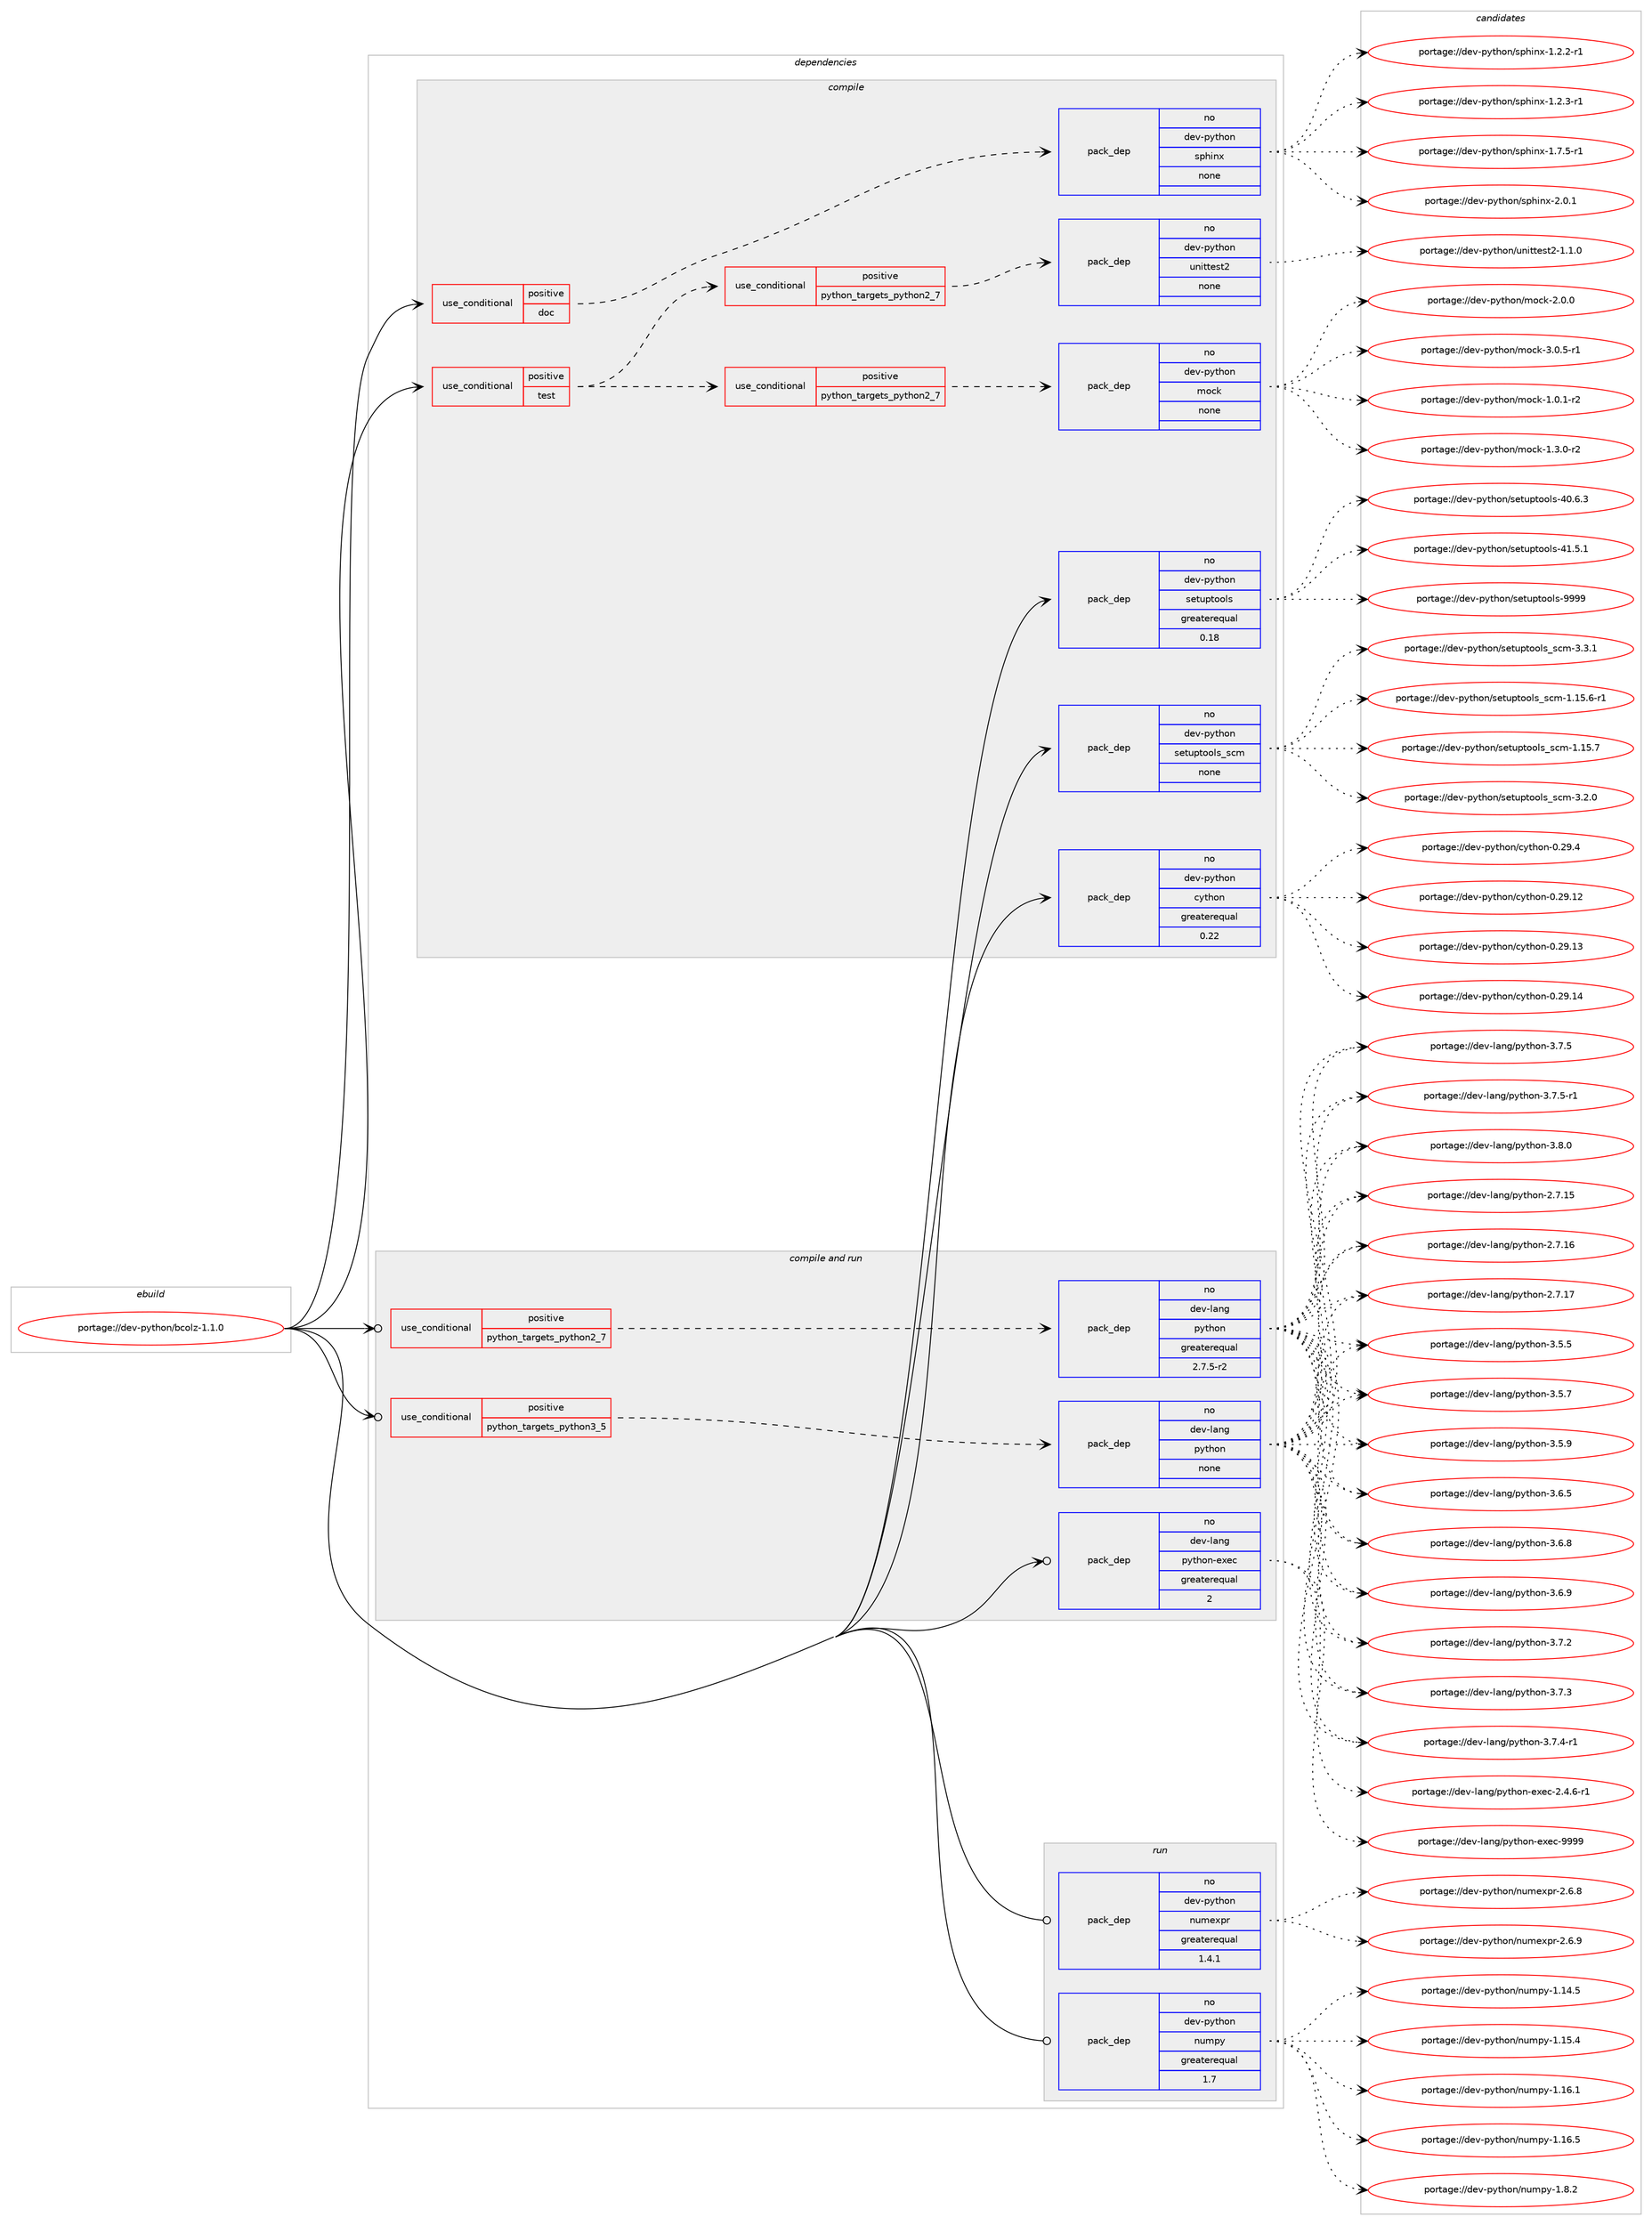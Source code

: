 digraph prolog {

# *************
# Graph options
# *************

newrank=true;
concentrate=true;
compound=true;
graph [rankdir=LR,fontname=Helvetica,fontsize=10,ranksep=1.5];#, ranksep=2.5, nodesep=0.2];
edge  [arrowhead=vee];
node  [fontname=Helvetica,fontsize=10];

# **********
# The ebuild
# **********

subgraph cluster_leftcol {
color=gray;
rank=same;
label=<<i>ebuild</i>>;
id [label="portage://dev-python/bcolz-1.1.0", color=red, width=4, href="../dev-python/bcolz-1.1.0.svg"];
}

# ****************
# The dependencies
# ****************

subgraph cluster_midcol {
color=gray;
label=<<i>dependencies</i>>;
subgraph cluster_compile {
fillcolor="#eeeeee";
style=filled;
label=<<i>compile</i>>;
subgraph cond26086 {
dependency131475 [label=<<TABLE BORDER="0" CELLBORDER="1" CELLSPACING="0" CELLPADDING="4"><TR><TD ROWSPAN="3" CELLPADDING="10">use_conditional</TD></TR><TR><TD>positive</TD></TR><TR><TD>doc</TD></TR></TABLE>>, shape=none, color=red];
subgraph pack102084 {
dependency131476 [label=<<TABLE BORDER="0" CELLBORDER="1" CELLSPACING="0" CELLPADDING="4" WIDTH="220"><TR><TD ROWSPAN="6" CELLPADDING="30">pack_dep</TD></TR><TR><TD WIDTH="110">no</TD></TR><TR><TD>dev-python</TD></TR><TR><TD>sphinx</TD></TR><TR><TD>none</TD></TR><TR><TD></TD></TR></TABLE>>, shape=none, color=blue];
}
dependency131475:e -> dependency131476:w [weight=20,style="dashed",arrowhead="vee"];
}
id:e -> dependency131475:w [weight=20,style="solid",arrowhead="vee"];
subgraph cond26087 {
dependency131477 [label=<<TABLE BORDER="0" CELLBORDER="1" CELLSPACING="0" CELLPADDING="4"><TR><TD ROWSPAN="3" CELLPADDING="10">use_conditional</TD></TR><TR><TD>positive</TD></TR><TR><TD>test</TD></TR></TABLE>>, shape=none, color=red];
subgraph cond26088 {
dependency131478 [label=<<TABLE BORDER="0" CELLBORDER="1" CELLSPACING="0" CELLPADDING="4"><TR><TD ROWSPAN="3" CELLPADDING="10">use_conditional</TD></TR><TR><TD>positive</TD></TR><TR><TD>python_targets_python2_7</TD></TR></TABLE>>, shape=none, color=red];
subgraph pack102085 {
dependency131479 [label=<<TABLE BORDER="0" CELLBORDER="1" CELLSPACING="0" CELLPADDING="4" WIDTH="220"><TR><TD ROWSPAN="6" CELLPADDING="30">pack_dep</TD></TR><TR><TD WIDTH="110">no</TD></TR><TR><TD>dev-python</TD></TR><TR><TD>mock</TD></TR><TR><TD>none</TD></TR><TR><TD></TD></TR></TABLE>>, shape=none, color=blue];
}
dependency131478:e -> dependency131479:w [weight=20,style="dashed",arrowhead="vee"];
}
dependency131477:e -> dependency131478:w [weight=20,style="dashed",arrowhead="vee"];
subgraph cond26089 {
dependency131480 [label=<<TABLE BORDER="0" CELLBORDER="1" CELLSPACING="0" CELLPADDING="4"><TR><TD ROWSPAN="3" CELLPADDING="10">use_conditional</TD></TR><TR><TD>positive</TD></TR><TR><TD>python_targets_python2_7</TD></TR></TABLE>>, shape=none, color=red];
subgraph pack102086 {
dependency131481 [label=<<TABLE BORDER="0" CELLBORDER="1" CELLSPACING="0" CELLPADDING="4" WIDTH="220"><TR><TD ROWSPAN="6" CELLPADDING="30">pack_dep</TD></TR><TR><TD WIDTH="110">no</TD></TR><TR><TD>dev-python</TD></TR><TR><TD>unittest2</TD></TR><TR><TD>none</TD></TR><TR><TD></TD></TR></TABLE>>, shape=none, color=blue];
}
dependency131480:e -> dependency131481:w [weight=20,style="dashed",arrowhead="vee"];
}
dependency131477:e -> dependency131480:w [weight=20,style="dashed",arrowhead="vee"];
}
id:e -> dependency131477:w [weight=20,style="solid",arrowhead="vee"];
subgraph pack102087 {
dependency131482 [label=<<TABLE BORDER="0" CELLBORDER="1" CELLSPACING="0" CELLPADDING="4" WIDTH="220"><TR><TD ROWSPAN="6" CELLPADDING="30">pack_dep</TD></TR><TR><TD WIDTH="110">no</TD></TR><TR><TD>dev-python</TD></TR><TR><TD>cython</TD></TR><TR><TD>greaterequal</TD></TR><TR><TD>0.22</TD></TR></TABLE>>, shape=none, color=blue];
}
id:e -> dependency131482:w [weight=20,style="solid",arrowhead="vee"];
subgraph pack102088 {
dependency131483 [label=<<TABLE BORDER="0" CELLBORDER="1" CELLSPACING="0" CELLPADDING="4" WIDTH="220"><TR><TD ROWSPAN="6" CELLPADDING="30">pack_dep</TD></TR><TR><TD WIDTH="110">no</TD></TR><TR><TD>dev-python</TD></TR><TR><TD>setuptools</TD></TR><TR><TD>greaterequal</TD></TR><TR><TD>0.18</TD></TR></TABLE>>, shape=none, color=blue];
}
id:e -> dependency131483:w [weight=20,style="solid",arrowhead="vee"];
subgraph pack102089 {
dependency131484 [label=<<TABLE BORDER="0" CELLBORDER="1" CELLSPACING="0" CELLPADDING="4" WIDTH="220"><TR><TD ROWSPAN="6" CELLPADDING="30">pack_dep</TD></TR><TR><TD WIDTH="110">no</TD></TR><TR><TD>dev-python</TD></TR><TR><TD>setuptools_scm</TD></TR><TR><TD>none</TD></TR><TR><TD></TD></TR></TABLE>>, shape=none, color=blue];
}
id:e -> dependency131484:w [weight=20,style="solid",arrowhead="vee"];
}
subgraph cluster_compileandrun {
fillcolor="#eeeeee";
style=filled;
label=<<i>compile and run</i>>;
subgraph cond26090 {
dependency131485 [label=<<TABLE BORDER="0" CELLBORDER="1" CELLSPACING="0" CELLPADDING="4"><TR><TD ROWSPAN="3" CELLPADDING="10">use_conditional</TD></TR><TR><TD>positive</TD></TR><TR><TD>python_targets_python2_7</TD></TR></TABLE>>, shape=none, color=red];
subgraph pack102090 {
dependency131486 [label=<<TABLE BORDER="0" CELLBORDER="1" CELLSPACING="0" CELLPADDING="4" WIDTH="220"><TR><TD ROWSPAN="6" CELLPADDING="30">pack_dep</TD></TR><TR><TD WIDTH="110">no</TD></TR><TR><TD>dev-lang</TD></TR><TR><TD>python</TD></TR><TR><TD>greaterequal</TD></TR><TR><TD>2.7.5-r2</TD></TR></TABLE>>, shape=none, color=blue];
}
dependency131485:e -> dependency131486:w [weight=20,style="dashed",arrowhead="vee"];
}
id:e -> dependency131485:w [weight=20,style="solid",arrowhead="odotvee"];
subgraph cond26091 {
dependency131487 [label=<<TABLE BORDER="0" CELLBORDER="1" CELLSPACING="0" CELLPADDING="4"><TR><TD ROWSPAN="3" CELLPADDING="10">use_conditional</TD></TR><TR><TD>positive</TD></TR><TR><TD>python_targets_python3_5</TD></TR></TABLE>>, shape=none, color=red];
subgraph pack102091 {
dependency131488 [label=<<TABLE BORDER="0" CELLBORDER="1" CELLSPACING="0" CELLPADDING="4" WIDTH="220"><TR><TD ROWSPAN="6" CELLPADDING="30">pack_dep</TD></TR><TR><TD WIDTH="110">no</TD></TR><TR><TD>dev-lang</TD></TR><TR><TD>python</TD></TR><TR><TD>none</TD></TR><TR><TD></TD></TR></TABLE>>, shape=none, color=blue];
}
dependency131487:e -> dependency131488:w [weight=20,style="dashed",arrowhead="vee"];
}
id:e -> dependency131487:w [weight=20,style="solid",arrowhead="odotvee"];
subgraph pack102092 {
dependency131489 [label=<<TABLE BORDER="0" CELLBORDER="1" CELLSPACING="0" CELLPADDING="4" WIDTH="220"><TR><TD ROWSPAN="6" CELLPADDING="30">pack_dep</TD></TR><TR><TD WIDTH="110">no</TD></TR><TR><TD>dev-lang</TD></TR><TR><TD>python-exec</TD></TR><TR><TD>greaterequal</TD></TR><TR><TD>2</TD></TR></TABLE>>, shape=none, color=blue];
}
id:e -> dependency131489:w [weight=20,style="solid",arrowhead="odotvee"];
}
subgraph cluster_run {
fillcolor="#eeeeee";
style=filled;
label=<<i>run</i>>;
subgraph pack102093 {
dependency131490 [label=<<TABLE BORDER="0" CELLBORDER="1" CELLSPACING="0" CELLPADDING="4" WIDTH="220"><TR><TD ROWSPAN="6" CELLPADDING="30">pack_dep</TD></TR><TR><TD WIDTH="110">no</TD></TR><TR><TD>dev-python</TD></TR><TR><TD>numexpr</TD></TR><TR><TD>greaterequal</TD></TR><TR><TD>1.4.1</TD></TR></TABLE>>, shape=none, color=blue];
}
id:e -> dependency131490:w [weight=20,style="solid",arrowhead="odot"];
subgraph pack102094 {
dependency131491 [label=<<TABLE BORDER="0" CELLBORDER="1" CELLSPACING="0" CELLPADDING="4" WIDTH="220"><TR><TD ROWSPAN="6" CELLPADDING="30">pack_dep</TD></TR><TR><TD WIDTH="110">no</TD></TR><TR><TD>dev-python</TD></TR><TR><TD>numpy</TD></TR><TR><TD>greaterequal</TD></TR><TR><TD>1.7</TD></TR></TABLE>>, shape=none, color=blue];
}
id:e -> dependency131491:w [weight=20,style="solid",arrowhead="odot"];
}
}

# **************
# The candidates
# **************

subgraph cluster_choices {
rank=same;
color=gray;
label=<<i>candidates</i>>;

subgraph choice102084 {
color=black;
nodesep=1;
choiceportage10010111845112121116104111110471151121041051101204549465046504511449 [label="portage://dev-python/sphinx-1.2.2-r1", color=red, width=4,href="../dev-python/sphinx-1.2.2-r1.svg"];
choiceportage10010111845112121116104111110471151121041051101204549465046514511449 [label="portage://dev-python/sphinx-1.2.3-r1", color=red, width=4,href="../dev-python/sphinx-1.2.3-r1.svg"];
choiceportage10010111845112121116104111110471151121041051101204549465546534511449 [label="portage://dev-python/sphinx-1.7.5-r1", color=red, width=4,href="../dev-python/sphinx-1.7.5-r1.svg"];
choiceportage1001011184511212111610411111047115112104105110120455046484649 [label="portage://dev-python/sphinx-2.0.1", color=red, width=4,href="../dev-python/sphinx-2.0.1.svg"];
dependency131476:e -> choiceportage10010111845112121116104111110471151121041051101204549465046504511449:w [style=dotted,weight="100"];
dependency131476:e -> choiceportage10010111845112121116104111110471151121041051101204549465046514511449:w [style=dotted,weight="100"];
dependency131476:e -> choiceportage10010111845112121116104111110471151121041051101204549465546534511449:w [style=dotted,weight="100"];
dependency131476:e -> choiceportage1001011184511212111610411111047115112104105110120455046484649:w [style=dotted,weight="100"];
}
subgraph choice102085 {
color=black;
nodesep=1;
choiceportage1001011184511212111610411111047109111991074549464846494511450 [label="portage://dev-python/mock-1.0.1-r2", color=red, width=4,href="../dev-python/mock-1.0.1-r2.svg"];
choiceportage1001011184511212111610411111047109111991074549465146484511450 [label="portage://dev-python/mock-1.3.0-r2", color=red, width=4,href="../dev-python/mock-1.3.0-r2.svg"];
choiceportage100101118451121211161041111104710911199107455046484648 [label="portage://dev-python/mock-2.0.0", color=red, width=4,href="../dev-python/mock-2.0.0.svg"];
choiceportage1001011184511212111610411111047109111991074551464846534511449 [label="portage://dev-python/mock-3.0.5-r1", color=red, width=4,href="../dev-python/mock-3.0.5-r1.svg"];
dependency131479:e -> choiceportage1001011184511212111610411111047109111991074549464846494511450:w [style=dotted,weight="100"];
dependency131479:e -> choiceportage1001011184511212111610411111047109111991074549465146484511450:w [style=dotted,weight="100"];
dependency131479:e -> choiceportage100101118451121211161041111104710911199107455046484648:w [style=dotted,weight="100"];
dependency131479:e -> choiceportage1001011184511212111610411111047109111991074551464846534511449:w [style=dotted,weight="100"];
}
subgraph choice102086 {
color=black;
nodesep=1;
choiceportage100101118451121211161041111104711711010511611610111511650454946494648 [label="portage://dev-python/unittest2-1.1.0", color=red, width=4,href="../dev-python/unittest2-1.1.0.svg"];
dependency131481:e -> choiceportage100101118451121211161041111104711711010511611610111511650454946494648:w [style=dotted,weight="100"];
}
subgraph choice102087 {
color=black;
nodesep=1;
choiceportage1001011184511212111610411111047991211161041111104548465057464950 [label="portage://dev-python/cython-0.29.12", color=red, width=4,href="../dev-python/cython-0.29.12.svg"];
choiceportage1001011184511212111610411111047991211161041111104548465057464951 [label="portage://dev-python/cython-0.29.13", color=red, width=4,href="../dev-python/cython-0.29.13.svg"];
choiceportage1001011184511212111610411111047991211161041111104548465057464952 [label="portage://dev-python/cython-0.29.14", color=red, width=4,href="../dev-python/cython-0.29.14.svg"];
choiceportage10010111845112121116104111110479912111610411111045484650574652 [label="portage://dev-python/cython-0.29.4", color=red, width=4,href="../dev-python/cython-0.29.4.svg"];
dependency131482:e -> choiceportage1001011184511212111610411111047991211161041111104548465057464950:w [style=dotted,weight="100"];
dependency131482:e -> choiceportage1001011184511212111610411111047991211161041111104548465057464951:w [style=dotted,weight="100"];
dependency131482:e -> choiceportage1001011184511212111610411111047991211161041111104548465057464952:w [style=dotted,weight="100"];
dependency131482:e -> choiceportage10010111845112121116104111110479912111610411111045484650574652:w [style=dotted,weight="100"];
}
subgraph choice102088 {
color=black;
nodesep=1;
choiceportage100101118451121211161041111104711510111611711211611111110811545524846544651 [label="portage://dev-python/setuptools-40.6.3", color=red, width=4,href="../dev-python/setuptools-40.6.3.svg"];
choiceportage100101118451121211161041111104711510111611711211611111110811545524946534649 [label="portage://dev-python/setuptools-41.5.1", color=red, width=4,href="../dev-python/setuptools-41.5.1.svg"];
choiceportage10010111845112121116104111110471151011161171121161111111081154557575757 [label="portage://dev-python/setuptools-9999", color=red, width=4,href="../dev-python/setuptools-9999.svg"];
dependency131483:e -> choiceportage100101118451121211161041111104711510111611711211611111110811545524846544651:w [style=dotted,weight="100"];
dependency131483:e -> choiceportage100101118451121211161041111104711510111611711211611111110811545524946534649:w [style=dotted,weight="100"];
dependency131483:e -> choiceportage10010111845112121116104111110471151011161171121161111111081154557575757:w [style=dotted,weight="100"];
}
subgraph choice102089 {
color=black;
nodesep=1;
choiceportage10010111845112121116104111110471151011161171121161111111081159511599109454946495346544511449 [label="portage://dev-python/setuptools_scm-1.15.6-r1", color=red, width=4,href="../dev-python/setuptools_scm-1.15.6-r1.svg"];
choiceportage1001011184511212111610411111047115101116117112116111111108115951159910945494649534655 [label="portage://dev-python/setuptools_scm-1.15.7", color=red, width=4,href="../dev-python/setuptools_scm-1.15.7.svg"];
choiceportage10010111845112121116104111110471151011161171121161111111081159511599109455146504648 [label="portage://dev-python/setuptools_scm-3.2.0", color=red, width=4,href="../dev-python/setuptools_scm-3.2.0.svg"];
choiceportage10010111845112121116104111110471151011161171121161111111081159511599109455146514649 [label="portage://dev-python/setuptools_scm-3.3.1", color=red, width=4,href="../dev-python/setuptools_scm-3.3.1.svg"];
dependency131484:e -> choiceportage10010111845112121116104111110471151011161171121161111111081159511599109454946495346544511449:w [style=dotted,weight="100"];
dependency131484:e -> choiceportage1001011184511212111610411111047115101116117112116111111108115951159910945494649534655:w [style=dotted,weight="100"];
dependency131484:e -> choiceportage10010111845112121116104111110471151011161171121161111111081159511599109455146504648:w [style=dotted,weight="100"];
dependency131484:e -> choiceportage10010111845112121116104111110471151011161171121161111111081159511599109455146514649:w [style=dotted,weight="100"];
}
subgraph choice102090 {
color=black;
nodesep=1;
choiceportage10010111845108971101034711212111610411111045504655464953 [label="portage://dev-lang/python-2.7.15", color=red, width=4,href="../dev-lang/python-2.7.15.svg"];
choiceportage10010111845108971101034711212111610411111045504655464954 [label="portage://dev-lang/python-2.7.16", color=red, width=4,href="../dev-lang/python-2.7.16.svg"];
choiceportage10010111845108971101034711212111610411111045504655464955 [label="portage://dev-lang/python-2.7.17", color=red, width=4,href="../dev-lang/python-2.7.17.svg"];
choiceportage100101118451089711010347112121116104111110455146534653 [label="portage://dev-lang/python-3.5.5", color=red, width=4,href="../dev-lang/python-3.5.5.svg"];
choiceportage100101118451089711010347112121116104111110455146534655 [label="portage://dev-lang/python-3.5.7", color=red, width=4,href="../dev-lang/python-3.5.7.svg"];
choiceportage100101118451089711010347112121116104111110455146534657 [label="portage://dev-lang/python-3.5.9", color=red, width=4,href="../dev-lang/python-3.5.9.svg"];
choiceportage100101118451089711010347112121116104111110455146544653 [label="portage://dev-lang/python-3.6.5", color=red, width=4,href="../dev-lang/python-3.6.5.svg"];
choiceportage100101118451089711010347112121116104111110455146544656 [label="portage://dev-lang/python-3.6.8", color=red, width=4,href="../dev-lang/python-3.6.8.svg"];
choiceportage100101118451089711010347112121116104111110455146544657 [label="portage://dev-lang/python-3.6.9", color=red, width=4,href="../dev-lang/python-3.6.9.svg"];
choiceportage100101118451089711010347112121116104111110455146554650 [label="portage://dev-lang/python-3.7.2", color=red, width=4,href="../dev-lang/python-3.7.2.svg"];
choiceportage100101118451089711010347112121116104111110455146554651 [label="portage://dev-lang/python-3.7.3", color=red, width=4,href="../dev-lang/python-3.7.3.svg"];
choiceportage1001011184510897110103471121211161041111104551465546524511449 [label="portage://dev-lang/python-3.7.4-r1", color=red, width=4,href="../dev-lang/python-3.7.4-r1.svg"];
choiceportage100101118451089711010347112121116104111110455146554653 [label="portage://dev-lang/python-3.7.5", color=red, width=4,href="../dev-lang/python-3.7.5.svg"];
choiceportage1001011184510897110103471121211161041111104551465546534511449 [label="portage://dev-lang/python-3.7.5-r1", color=red, width=4,href="../dev-lang/python-3.7.5-r1.svg"];
choiceportage100101118451089711010347112121116104111110455146564648 [label="portage://dev-lang/python-3.8.0", color=red, width=4,href="../dev-lang/python-3.8.0.svg"];
dependency131486:e -> choiceportage10010111845108971101034711212111610411111045504655464953:w [style=dotted,weight="100"];
dependency131486:e -> choiceportage10010111845108971101034711212111610411111045504655464954:w [style=dotted,weight="100"];
dependency131486:e -> choiceportage10010111845108971101034711212111610411111045504655464955:w [style=dotted,weight="100"];
dependency131486:e -> choiceportage100101118451089711010347112121116104111110455146534653:w [style=dotted,weight="100"];
dependency131486:e -> choiceportage100101118451089711010347112121116104111110455146534655:w [style=dotted,weight="100"];
dependency131486:e -> choiceportage100101118451089711010347112121116104111110455146534657:w [style=dotted,weight="100"];
dependency131486:e -> choiceportage100101118451089711010347112121116104111110455146544653:w [style=dotted,weight="100"];
dependency131486:e -> choiceportage100101118451089711010347112121116104111110455146544656:w [style=dotted,weight="100"];
dependency131486:e -> choiceportage100101118451089711010347112121116104111110455146544657:w [style=dotted,weight="100"];
dependency131486:e -> choiceportage100101118451089711010347112121116104111110455146554650:w [style=dotted,weight="100"];
dependency131486:e -> choiceportage100101118451089711010347112121116104111110455146554651:w [style=dotted,weight="100"];
dependency131486:e -> choiceportage1001011184510897110103471121211161041111104551465546524511449:w [style=dotted,weight="100"];
dependency131486:e -> choiceportage100101118451089711010347112121116104111110455146554653:w [style=dotted,weight="100"];
dependency131486:e -> choiceportage1001011184510897110103471121211161041111104551465546534511449:w [style=dotted,weight="100"];
dependency131486:e -> choiceportage100101118451089711010347112121116104111110455146564648:w [style=dotted,weight="100"];
}
subgraph choice102091 {
color=black;
nodesep=1;
choiceportage10010111845108971101034711212111610411111045504655464953 [label="portage://dev-lang/python-2.7.15", color=red, width=4,href="../dev-lang/python-2.7.15.svg"];
choiceportage10010111845108971101034711212111610411111045504655464954 [label="portage://dev-lang/python-2.7.16", color=red, width=4,href="../dev-lang/python-2.7.16.svg"];
choiceportage10010111845108971101034711212111610411111045504655464955 [label="portage://dev-lang/python-2.7.17", color=red, width=4,href="../dev-lang/python-2.7.17.svg"];
choiceportage100101118451089711010347112121116104111110455146534653 [label="portage://dev-lang/python-3.5.5", color=red, width=4,href="../dev-lang/python-3.5.5.svg"];
choiceportage100101118451089711010347112121116104111110455146534655 [label="portage://dev-lang/python-3.5.7", color=red, width=4,href="../dev-lang/python-3.5.7.svg"];
choiceportage100101118451089711010347112121116104111110455146534657 [label="portage://dev-lang/python-3.5.9", color=red, width=4,href="../dev-lang/python-3.5.9.svg"];
choiceportage100101118451089711010347112121116104111110455146544653 [label="portage://dev-lang/python-3.6.5", color=red, width=4,href="../dev-lang/python-3.6.5.svg"];
choiceportage100101118451089711010347112121116104111110455146544656 [label="portage://dev-lang/python-3.6.8", color=red, width=4,href="../dev-lang/python-3.6.8.svg"];
choiceportage100101118451089711010347112121116104111110455146544657 [label="portage://dev-lang/python-3.6.9", color=red, width=4,href="../dev-lang/python-3.6.9.svg"];
choiceportage100101118451089711010347112121116104111110455146554650 [label="portage://dev-lang/python-3.7.2", color=red, width=4,href="../dev-lang/python-3.7.2.svg"];
choiceportage100101118451089711010347112121116104111110455146554651 [label="portage://dev-lang/python-3.7.3", color=red, width=4,href="../dev-lang/python-3.7.3.svg"];
choiceportage1001011184510897110103471121211161041111104551465546524511449 [label="portage://dev-lang/python-3.7.4-r1", color=red, width=4,href="../dev-lang/python-3.7.4-r1.svg"];
choiceportage100101118451089711010347112121116104111110455146554653 [label="portage://dev-lang/python-3.7.5", color=red, width=4,href="../dev-lang/python-3.7.5.svg"];
choiceportage1001011184510897110103471121211161041111104551465546534511449 [label="portage://dev-lang/python-3.7.5-r1", color=red, width=4,href="../dev-lang/python-3.7.5-r1.svg"];
choiceportage100101118451089711010347112121116104111110455146564648 [label="portage://dev-lang/python-3.8.0", color=red, width=4,href="../dev-lang/python-3.8.0.svg"];
dependency131488:e -> choiceportage10010111845108971101034711212111610411111045504655464953:w [style=dotted,weight="100"];
dependency131488:e -> choiceportage10010111845108971101034711212111610411111045504655464954:w [style=dotted,weight="100"];
dependency131488:e -> choiceportage10010111845108971101034711212111610411111045504655464955:w [style=dotted,weight="100"];
dependency131488:e -> choiceportage100101118451089711010347112121116104111110455146534653:w [style=dotted,weight="100"];
dependency131488:e -> choiceportage100101118451089711010347112121116104111110455146534655:w [style=dotted,weight="100"];
dependency131488:e -> choiceportage100101118451089711010347112121116104111110455146534657:w [style=dotted,weight="100"];
dependency131488:e -> choiceportage100101118451089711010347112121116104111110455146544653:w [style=dotted,weight="100"];
dependency131488:e -> choiceportage100101118451089711010347112121116104111110455146544656:w [style=dotted,weight="100"];
dependency131488:e -> choiceportage100101118451089711010347112121116104111110455146544657:w [style=dotted,weight="100"];
dependency131488:e -> choiceportage100101118451089711010347112121116104111110455146554650:w [style=dotted,weight="100"];
dependency131488:e -> choiceportage100101118451089711010347112121116104111110455146554651:w [style=dotted,weight="100"];
dependency131488:e -> choiceportage1001011184510897110103471121211161041111104551465546524511449:w [style=dotted,weight="100"];
dependency131488:e -> choiceportage100101118451089711010347112121116104111110455146554653:w [style=dotted,weight="100"];
dependency131488:e -> choiceportage1001011184510897110103471121211161041111104551465546534511449:w [style=dotted,weight="100"];
dependency131488:e -> choiceportage100101118451089711010347112121116104111110455146564648:w [style=dotted,weight="100"];
}
subgraph choice102092 {
color=black;
nodesep=1;
choiceportage10010111845108971101034711212111610411111045101120101994550465246544511449 [label="portage://dev-lang/python-exec-2.4.6-r1", color=red, width=4,href="../dev-lang/python-exec-2.4.6-r1.svg"];
choiceportage10010111845108971101034711212111610411111045101120101994557575757 [label="portage://dev-lang/python-exec-9999", color=red, width=4,href="../dev-lang/python-exec-9999.svg"];
dependency131489:e -> choiceportage10010111845108971101034711212111610411111045101120101994550465246544511449:w [style=dotted,weight="100"];
dependency131489:e -> choiceportage10010111845108971101034711212111610411111045101120101994557575757:w [style=dotted,weight="100"];
}
subgraph choice102093 {
color=black;
nodesep=1;
choiceportage1001011184511212111610411111047110117109101120112114455046544656 [label="portage://dev-python/numexpr-2.6.8", color=red, width=4,href="../dev-python/numexpr-2.6.8.svg"];
choiceportage1001011184511212111610411111047110117109101120112114455046544657 [label="portage://dev-python/numexpr-2.6.9", color=red, width=4,href="../dev-python/numexpr-2.6.9.svg"];
dependency131490:e -> choiceportage1001011184511212111610411111047110117109101120112114455046544656:w [style=dotted,weight="100"];
dependency131490:e -> choiceportage1001011184511212111610411111047110117109101120112114455046544657:w [style=dotted,weight="100"];
}
subgraph choice102094 {
color=black;
nodesep=1;
choiceportage100101118451121211161041111104711011710911212145494649524653 [label="portage://dev-python/numpy-1.14.5", color=red, width=4,href="../dev-python/numpy-1.14.5.svg"];
choiceportage100101118451121211161041111104711011710911212145494649534652 [label="portage://dev-python/numpy-1.15.4", color=red, width=4,href="../dev-python/numpy-1.15.4.svg"];
choiceportage100101118451121211161041111104711011710911212145494649544649 [label="portage://dev-python/numpy-1.16.1", color=red, width=4,href="../dev-python/numpy-1.16.1.svg"];
choiceportage100101118451121211161041111104711011710911212145494649544653 [label="portage://dev-python/numpy-1.16.5", color=red, width=4,href="../dev-python/numpy-1.16.5.svg"];
choiceportage1001011184511212111610411111047110117109112121454946564650 [label="portage://dev-python/numpy-1.8.2", color=red, width=4,href="../dev-python/numpy-1.8.2.svg"];
dependency131491:e -> choiceportage100101118451121211161041111104711011710911212145494649524653:w [style=dotted,weight="100"];
dependency131491:e -> choiceportage100101118451121211161041111104711011710911212145494649534652:w [style=dotted,weight="100"];
dependency131491:e -> choiceportage100101118451121211161041111104711011710911212145494649544649:w [style=dotted,weight="100"];
dependency131491:e -> choiceportage100101118451121211161041111104711011710911212145494649544653:w [style=dotted,weight="100"];
dependency131491:e -> choiceportage1001011184511212111610411111047110117109112121454946564650:w [style=dotted,weight="100"];
}
}

}
